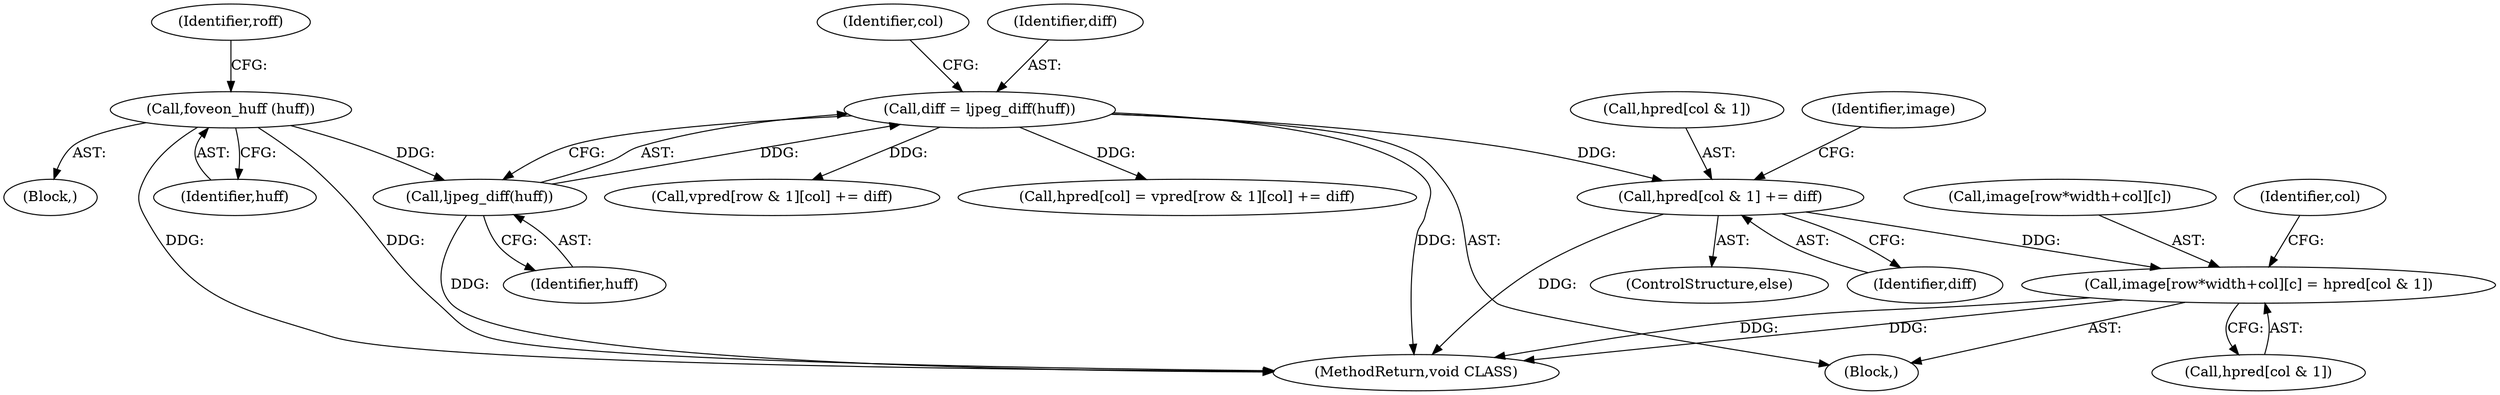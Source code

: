 digraph "0_LibRaw-demosaic-pack-GPL2_194f592e205990ea8fce72b6c571c14350aca716@array" {
"1000231" [label="(Call,image[row*width+col][c] = hpred[col & 1])"];
"1000224" [label="(Call,hpred[col & 1] += diff)"];
"1000202" [label="(Call,diff = ljpeg_diff(huff))"];
"1000204" [label="(Call,ljpeg_diff(huff))"];
"1000124" [label="(Call,foveon_huff (huff))"];
"1000241" [label="(Call,hpred[col & 1])"];
"1000231" [label="(Call,image[row*width+col][c] = hpred[col & 1])"];
"1000232" [label="(Call,image[row*width+col][c])"];
"1000230" [label="(Identifier,diff)"];
"1000223" [label="(ControlStructure,else)"];
"1000200" [label="(Identifier,col)"];
"1000214" [label="(Call,vpred[row & 1][col] += diff)"];
"1000101" [label="(Block,)"];
"1000125" [label="(Identifier,huff)"];
"1000128" [label="(Identifier,roff)"];
"1000205" [label="(Identifier,huff)"];
"1000225" [label="(Call,hpred[col & 1])"];
"1000224" [label="(Call,hpred[col & 1] += diff)"];
"1000208" [label="(Identifier,col)"];
"1000203" [label="(Identifier,diff)"];
"1000210" [label="(Call,hpred[col] = vpred[row & 1][col] += diff)"];
"1000246" [label="(MethodReturn,void CLASS)"];
"1000202" [label="(Call,diff = ljpeg_diff(huff))"];
"1000204" [label="(Call,ljpeg_diff(huff))"];
"1000201" [label="(Block,)"];
"1000234" [label="(Identifier,image)"];
"1000124" [label="(Call,foveon_huff (huff))"];
"1000231" -> "1000201"  [label="AST: "];
"1000231" -> "1000241"  [label="CFG: "];
"1000232" -> "1000231"  [label="AST: "];
"1000241" -> "1000231"  [label="AST: "];
"1000200" -> "1000231"  [label="CFG: "];
"1000231" -> "1000246"  [label="DDG: "];
"1000231" -> "1000246"  [label="DDG: "];
"1000224" -> "1000231"  [label="DDG: "];
"1000224" -> "1000223"  [label="AST: "];
"1000224" -> "1000230"  [label="CFG: "];
"1000225" -> "1000224"  [label="AST: "];
"1000230" -> "1000224"  [label="AST: "];
"1000234" -> "1000224"  [label="CFG: "];
"1000224" -> "1000246"  [label="DDG: "];
"1000202" -> "1000224"  [label="DDG: "];
"1000202" -> "1000201"  [label="AST: "];
"1000202" -> "1000204"  [label="CFG: "];
"1000203" -> "1000202"  [label="AST: "];
"1000204" -> "1000202"  [label="AST: "];
"1000208" -> "1000202"  [label="CFG: "];
"1000202" -> "1000246"  [label="DDG: "];
"1000204" -> "1000202"  [label="DDG: "];
"1000202" -> "1000210"  [label="DDG: "];
"1000202" -> "1000214"  [label="DDG: "];
"1000204" -> "1000205"  [label="CFG: "];
"1000205" -> "1000204"  [label="AST: "];
"1000204" -> "1000246"  [label="DDG: "];
"1000124" -> "1000204"  [label="DDG: "];
"1000124" -> "1000101"  [label="AST: "];
"1000124" -> "1000125"  [label="CFG: "];
"1000125" -> "1000124"  [label="AST: "];
"1000128" -> "1000124"  [label="CFG: "];
"1000124" -> "1000246"  [label="DDG: "];
"1000124" -> "1000246"  [label="DDG: "];
}
